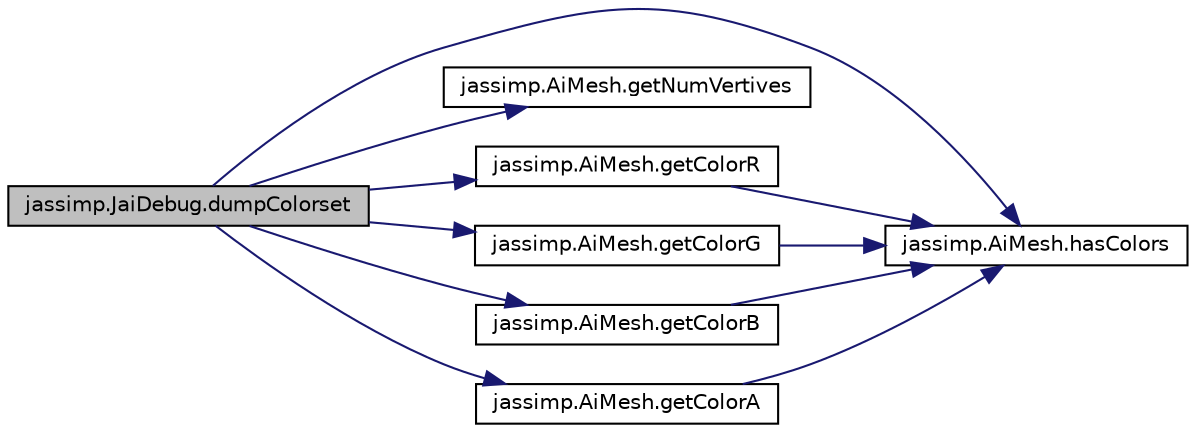 digraph "jassimp.JaiDebug.dumpColorset"
{
  edge [fontname="Helvetica",fontsize="10",labelfontname="Helvetica",labelfontsize="10"];
  node [fontname="Helvetica",fontsize="10",shape=record];
  rankdir="LR";
  Node1 [label="jassimp.JaiDebug.dumpColorset",height=0.2,width=0.4,color="black", fillcolor="grey75", style="filled", fontcolor="black"];
  Node1 -> Node2 [color="midnightblue",fontsize="10",style="solid",fontname="Helvetica"];
  Node2 [label="jassimp.AiMesh.hasColors",height=0.2,width=0.4,color="black", fillcolor="white", style="filled",URL="$classjassimp_1_1_ai_mesh.html#a8c4b8804333585d1185e17ae0e527c84"];
  Node1 -> Node3 [color="midnightblue",fontsize="10",style="solid",fontname="Helvetica"];
  Node3 [label="jassimp.AiMesh.getNumVertives",height=0.2,width=0.4,color="black", fillcolor="white", style="filled",URL="$classjassimp_1_1_ai_mesh.html#a0cd39e4728e167bdced9325949810bed"];
  Node1 -> Node4 [color="midnightblue",fontsize="10",style="solid",fontname="Helvetica"];
  Node4 [label="jassimp.AiMesh.getColorR",height=0.2,width=0.4,color="black", fillcolor="white", style="filled",URL="$classjassimp_1_1_ai_mesh.html#ac855813c83fd4472604c2fdc7f516a18"];
  Node4 -> Node2 [color="midnightblue",fontsize="10",style="solid",fontname="Helvetica"];
  Node1 -> Node5 [color="midnightblue",fontsize="10",style="solid",fontname="Helvetica"];
  Node5 [label="jassimp.AiMesh.getColorG",height=0.2,width=0.4,color="black", fillcolor="white", style="filled",URL="$classjassimp_1_1_ai_mesh.html#ae094bfb42587ed03aa80199c4e520720"];
  Node5 -> Node2 [color="midnightblue",fontsize="10",style="solid",fontname="Helvetica"];
  Node1 -> Node6 [color="midnightblue",fontsize="10",style="solid",fontname="Helvetica"];
  Node6 [label="jassimp.AiMesh.getColorB",height=0.2,width=0.4,color="black", fillcolor="white", style="filled",URL="$classjassimp_1_1_ai_mesh.html#a51ea034317f0b667c1e6ba8609c7322e"];
  Node6 -> Node2 [color="midnightblue",fontsize="10",style="solid",fontname="Helvetica"];
  Node1 -> Node7 [color="midnightblue",fontsize="10",style="solid",fontname="Helvetica"];
  Node7 [label="jassimp.AiMesh.getColorA",height=0.2,width=0.4,color="black", fillcolor="white", style="filled",URL="$classjassimp_1_1_ai_mesh.html#ae5e5ac85167a97e1c2b312e1fe3ce665"];
  Node7 -> Node2 [color="midnightblue",fontsize="10",style="solid",fontname="Helvetica"];
}

